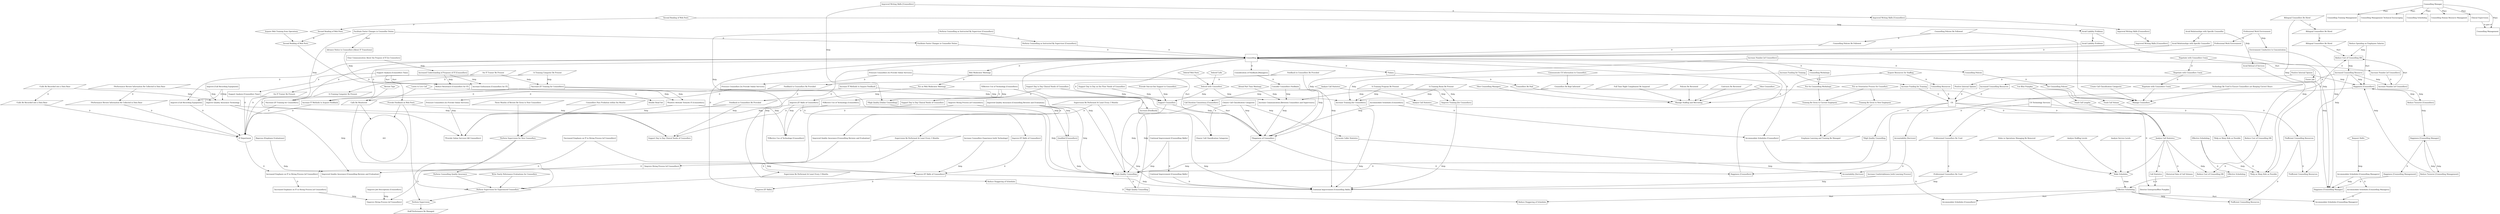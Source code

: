  digraph  RootGraph {
  "Counselling" [width="0.875", height="0.875", pos="1619.25688307701,731.349186032171", fillcolor="#FFFFFF", label=Counselling, shape=box];
  "*Increase [IT Training for Counsellors]" [width="0.959270745673519", height="0.576656078653515", pos="1451.81368741387,519.348962344013", fillcolor="#FFFFFF", label="*Increase [IT Training for Counsellors]", shape=box];
  "IT Department" [width="0.915667358132369", height="0.891300179474155", pos="1700.72878198553,492.014348075039", fillcolor="#FFFFFF", label="IT Department", shape=ellipse];
  "Improve [IT Skills]" [width="0.816179286622626", height="0.490638069621911", pos="1295.39017679009,485.07121165667", fillcolor="#FFFFFF", label="Improve [IT Skills]", shape=box];
  "Improve [IT Skills of Counsellors]" [width="0.919900666933361", height="0.552989146950475", pos="1089.49704055733,453.169923198647", fillcolor="#FFFFFF", label="Improve [IT Skills of Counsellors]", shape=box];
  "*Increase [IT Training for Counsellors]1" [width="0.905511811023621", height="0.544339429169917", pos="1265.24507205339,382.122570836619", fillcolor="#FFFFFF", label="*Increase [IT Training for Counsellors]", shape=box];
  "Improve [IT Skills of Counsellors]1" [width="0.919900666933361", height="0.552989146950475", pos="1483.51278858882,1037.10693107266", fillcolor="#FFFFFF", label="Improve [IT Skills of Counsellors]", shape=box];
  "*Effective Use of Technology [Counsellors]" [width="0.984251968503938", height="0.591673292575998", pos="1541.6230248093,1227.09328052036", fillcolor="#FFFFFF", label="*Effective Use of Technology [Counsellors]", shape=box];
  "*Positive Attitude Towards IT [Counsellors]" [width="1.0236220472441", height="0.615340224279038", pos="1663.51278858882,1220.78619390619", fillcolor="#FFFFFF", label="*Positive Attitude Towards IT [Counsellors]", shape=box];
  "Increase Enthusiasm [Counsellors for IT]" [width="1.0186791781544", height="0.64811838458254", pos="1735.61830986852,1167.56572146524", fillcolor="#FFFFFF", label="Increase Enthusiasm [Counsellors for IT]", shape=box];
  "Reduce Resistance [Counsellors for IT]" [width="0.866141732283465", height="0.551068866808621", pos="1596.89861536048,1156.23117926801", fillcolor="#FFFFFF", label="Reduce Resistance [Counsellors for IT]", shape=box];
  "Increased Emphasis on IT in Hiring Process [of Counsellors]" [width="1.22047244094488", height="0.733674882794237", pos="947.764757092761,545.877835133468", fillcolor="#FFFFFF", label="Increased Emphasis on IT in Hiring Process [of Counsellors]", shape=box];
  "!Increased Emphasis on IT in Hiring Process [of Counsellors]" [width="1.08267716535433", height="0.650840621833598", pos="480.04822165969,550.366062591409", fillcolor="#FFFFFF", label="!Increased Emphasis on IT in Hiring Process [of Counsellors]", shape=box];
  "!Improve Job Descriptions [Counsellors]" [width="0.998640824413675", height="0.600323010356554", pos="347.719199224892,664.064329312879", fillcolor="#FFFFFF", label="!Improve Job Descriptions [Counsellors]", shape=box];
  "!Improve Hiring Process [of Counsellors]" [width="0.984251968503937", height="0.591673292575998", pos="502.725387014021,644.613991494041", fillcolor="#FFFFFF", label="!Improve Hiring Process [of Counsellors]", shape=box];
  "Increase Training [for Counsellors]" [width="0.905511811023622", height="0.544339429169918", pos="1236.89861536048,220.547767687013", fillcolor="#FFFFFF", label="Increase Training [for Counsellors]", shape=box];
  "!Increased Emphasis on IT in Hiring Process [of Counsellors]1" [width="1.08267716535433", height="0.650840621833598", pos="969.733261029769,300.164146662092", fillcolor="#FFFFFF", label="!Increased Emphasis on IT in Hiring Process [of Counsellors]", shape=box];
  "Improved Quality Assurance [Counselling Reviews and Evaluation]" [width="1.14364106313317", height="0.6874884633227", pos="829.386793620978,1199.05511811024", fillcolor="#FFFFFF", label="Improved Quality Assurance [Counselling Reviews and Evaluation]", shape=box];
  "*High Quality Counselling" [width="0.78740157480315", height="0.473338634060798", pos="1095.16633189591,1408.54292016545", fillcolor="#FFFFFF", label="*High Quality Counselling", shape=box];
  "Continual Improvement [Counselling Skills]" [width="1.07738098189399", height="0.647656873762635", pos="1171.70176496678,441.896430126659", fillcolor="#FFFFFF", label="Continual Improvement [Counselling Skills]", shape=box];
  "!Improve Hiring Process [of Counsellors]1" [width="0.984251968503937", height="0.591673292575998", pos="916.583654730556,930.913204092466", fillcolor="#FFFFFF", label="!Improve Hiring Process [of Counsellors]", shape=box];
  "Qualified [Counsellors]" [width="0.816179286622626", height="0.490638069621911", pos="985.651148419049,1304.28381008187", fillcolor="#FFFFFF", label="Qualified [Counsellors]", shape=box];
  "Continual Improvement [Counselling Skills]1" [width="1.07738098189399", height="0.647656873762635", pos="1066.819875203,875.597217528234", fillcolor="#FFFFFF", label="Continual Improvement [Counselling Skills]", shape=box];
  "Improve [Call Recording Equipment]" [width="0.982385329531612", height="0.590551181102362", pos="1022.81566832598,705.518477370754", fillcolor="#FFFFFF", label="Improve [Call Recording Equipment]", shape=box];
  "Improve [Call Recording Equipment]1" [width="0.982385329531612", height="0.590551181102362", pos="695.481292525832,942.211390756581", fillcolor="#FFFFFF", label="Improve [Call Recording Equipment]", shape=box];
  "Improve Quality Assurance Technology" [width="1.01265635252895", height="0.608748305842383", pos="674.923414018896,1129.9937962005", fillcolor="#FFFFFF", label="Improve Quality Assurance Technology", shape=box];
  "Improved Quality Assurance [Counselling Reviews and Evaluation]1" [width="1.14364106313317", height="0.6874884633227", pos="596.268694100635,1193.07753248886", fillcolor="#FFFFFF", label="Improved Quality Assurance [Counselling Reviews and Evaluation]", shape=box];
  "Support Analysis [Counsellors Time]" [width="0.984251968503936", height="0.591673292575997", pos="1786.819875203,1030.12580251766", fillcolor="#FFFFFF", label="Support Analysis [Counsellors Time]", shape=box];
  "Support Analysis [Counsellors Time]1" [width="0.984251968503936", height="0.591673292575997", pos="1798.15845788016,670.125802517663", fillcolor="#FFFFFF", label="Support Analysis [Counsellors Time]", shape=box];
  "Increase Counsellors Experience [with Technology]" [width="0.984251968503937", height="0.591673292575998", pos="1038.47341851008,203.786193906187", fillcolor="#FFFFFF", label="Increase Counsellors Experience [with Technology]", shape=box];
  "Rigorous [Employee Evaluations]" [width="0.905511811023622", height="0.544339429169918", pos="604.772631108509,1122.4576909915", fillcolor="#FFFFFF", label="Rigorous [Employee Evaluations]", shape=box];
  "Increase Communication [Between Counsellors and Supervisors]" [width="1.18110236220472", height="0.710007951091197", pos="1270.10547912771,1224.5184539182", fillcolor="#FFFFFF", label="Increase Communication [Between Counsellors and Supervisors]", shape=box];
  "*Happiness of Counsellors" [width="0.919900666933359", height="0.552989146950474", pos="1215.12077402804,1371.7252992594", fillcolor="#FFFFFF", label="*Happiness of Counsellors", shape=box];
  "Consideration of Feedback [Managers]" [width="0.984251968503933", height="0.591673292575996", pos="1300.67814291953,753.707453748707", fillcolor="#FFFFFF", label="Consideration of Feedback [Managers]", shape=box];
  "Consider Counsellors Feedback" [width="0.905511811023623", height="0.544339429169918", pos="1217.66453424582,886.997794253267", fillcolor="#FFFFFF", label="Consider Counsellors Feedback", shape=box];
  "Increase Comfortableness [with Learning Process]" [width="0.816179286622626", height="0.490638069621911", pos="1012.96160748646,256.989365132082", fillcolor="#FFFFFF", label="Increase Comfortableness [with Learning Process]", shape=box];
  "Pressure Counsellors [to Provide Online Services]" [width="0.982385329531611", height="0.590551181102362", pos="1501.06190217195,1145.1968503937", fillcolor="#FFFFFF", label="Pressure Counsellors [to Provide Online Services]", shape=box];
  "*Provide Online Services [All Counsellors] " [width="0.984251968503937", height="0.591673292575997", pos="1572.8041271715,1021.62186550979", fillcolor="#FFFFFF", label="*Provide Online Services [All Counsellors] ", shape=box];
  "Pressure Counsellors [to Provide Online Services]1" [width="0.982385329531611", height="0.590551181102362", pos="1314.78417226299,1261.10902855186", fillcolor="#FFFFFF", label="Pressure Counsellors [to Provide Online Services]", shape=box];
  "*Effective Use of Technology [Counsellors]1" [width="0.984251968503938", height="0.591673292575998", pos="1289.33956024237,1307.84028608211", fillcolor="#FFFFFF", label="*Effective Use of Technology [Counsellors]", shape=box];
  "Improved Writing Skills [Counsellors]" [width="0.816179286622626", height="0.490638069621911", pos="1405.94135789246,626.803495121237", fillcolor="#FFFFFF", label="Improved Writing Skills [Counsellors]", shape=box];
  "Improved Writing Skills [Counsellors]1" [width="0.816179286622626", height="0.490638069621911", pos="1230.19332639639,417.039715593678", fillcolor="#FFFFFF", label="Improved Writing Skills [Counsellors]", shape=box];
  "Improved Writing Skills [Counsellors]2" [width="0.816179286622626", height="0.490638069621911", pos="1134.85137126599,878.431863197526", fillcolor="#FFFFFF", label="Improved Writing Skills [Counsellors]", shape=box];
  "*High Quality [Online Counselling]" [width="0.816179286622626", height="0.490638069621911", pos="1128.14608230191,1241.92160535746", fillcolor="#FFFFFF", label="*High Quality [Online Counselling]", shape=box];
  "Increased Understanding of Purposes of IT [Counsellors]" [width="0.816179286622626", height="0.490638069621911", pos="1628.07971772268,1073.36731788799", fillcolor="#FFFFFF", label="Increased Understanding of Purposes of IT [Counsellors]", shape=box];
  "Advance Notice to Counsellors [About IT Transitions]" [width="0.816179286622626", height="0.490638069621911", pos="1786.819875203,1093.86493406367", fillcolor="#FFFFFF", label="Advance Notice to Counsellors [About IT Transitions]", shape=box];
  "Clear Communication About the Purpose of IT [to Counselors]" [width="0.89491944410294", height="0.537971933027991", pos="1690.44192244709,1019.68861656606", fillcolor="#FFFFFF", label="Clear Communication About the Purpose of IT [to Counselors]", shape=box];
  "Accommodate Schedules [Counsellors]" [width="1.01302968032341", height="0.608972728137111", pos="1172.08309017592,916.036404039708", fillcolor="#FFFFFF", label="Accommodate Schedules [Counsellors]", shape=box];
  "Effective Scheduling" [width="0.816179286622626", height="0.490638069621911", pos="664.527303524866,530.07874015748", fillcolor="#FFFFFF", label="Effective Scheduling", shape=box];
  "Accommodate Schedules [Counselling Managers]" [width="1.01302968032341", height="0.608972728137111", pos="783.736633483008,266.902545771991", fillcolor="#FFFFFF", label="Accommodate Schedules [Counselling Managers]", shape=box];
  "Accommodate Schedules [Counsellors]1" [width="1.01302968032341", height="0.608972728137111", pos="808.485794088341,459.658451283802", fillcolor="#FFFFFF", label="Accommodate Schedules [Counsellors]", shape=box];
  "Effective Scheduling1" [width="0.816179286622626", height="0.490638069621911", pos="961.937985439217,898.274382882565", fillcolor="#FFFFFF", label="Effective Scheduling", shape=box];
  "*Help as Many Kids as Possible" [width="0.816179286622626", height="0.490638069621911", pos="887.201200412142,1329.14052461485", fillcolor="#FFFFFF", label="*Help as Many Kids as Possible", shape=box];
  "Perform Counselling as Instructed By Supervisor [Counsellors]" [width="0.816179286622626", height="0.490638069621911", pos="1403.10671222317,798.406687966727", fillcolor="#FFFFFF", label="Perform Counselling as Instructed By Supervisor [Counsellors]", shape=box];
  "Perform Counselling as Instructed By Supervisor [Counsellors]1" [width="0.816179286622626", height="0.490638069621911", pos="1303.13146337968,988.983044299888", fillcolor="#FFFFFF", label="Perform Counselling as Instructed By Supervisor [Counsellors]", shape=box];
  "Environment Conductive to Concentration" [width="0.816179286622626", height="0.490638069621911", pos="1587.3586807271,308.668083669966", fillcolor="#FFFFFF", label="Environment Conductive to Concentration", shape=box];
  "Happiness [Counselling Manager]" [width="0.816179286622626", height="0.490638069621911", pos="1539.39681771039,411.678718537885", fillcolor="#FFFFFF", label="Happiness [Counselling Manager]", shape=box];
  "Professional Work Environment" [width="0.816179286622626", height="0.490638069621911", pos="1638.38230277435,359.03660922657", fillcolor="#FFFFFF", label="Professional Work Environment", shape=box];
  "Professional Work Environment1" [width="0.816179286622626", height="0.490638069621911", pos="1649.39558461493,592.787747089741", fillcolor="#FFFFFF", label="Professional Work Environment", shape=box];
  "Reduce Staggering of Schedules" [width="0.816179286622626", height="0.490638069621911", pos="1282.25294606914,643.156272646344", fillcolor="#FFFFFF", label="Reduce Staggering of Schedules", shape=box];
  "Reduce Staggering of Schedules1" [width="0.816179286622626", height="0.490638069621911", pos="824.838995687732,422.709006932261", fillcolor="#FFFFFF", label="Reduce Staggering of Schedules", shape=box];
  "Increase [Feedback]" [width="0.816179286622626", height="0.490638069621911", pos="1175.57240826157,305.178341510034", fillcolor="#FFFFFF", label="Increase [Feedback]", shape=box];
  "Increase IT Methods to Acquire Feedback" [width="0.816179286622626", height="0.490638069621911", pos="1495.88736889149,478.091727336806", fillcolor="#FFFFFF", label="Increase IT Methods to Acquire Feedback", shape=box];
  "Increase IT Methods to Acquire Feedback1" [width="0.855549365362783", height="0.490638069621911", pos="1308.14608230191,308.668083669966", fillcolor="#FFFFFF", label="Increase IT Methods to Acquire Feedback", shape=box];
  "Provide One-on-One Support to Counsellors" [width="0.78125", height="0.5", pos="837.435032683312,1142.05391044162", fillcolor="#FFFFFF", label="Provide One-on-One Support to Counsellors", sides="6", shape=polygon];
  "Support Counsellors" [width="0.78740157480315", height="0.473338634060798", pos="1032.8041271715,1258.30669969301", fillcolor="#FFFFFF", label="Support Counsellors", shape=box];
  "Calls Be Monitored " [width="0.812499999999998", height="0.5", pos="537.983353143459,940.051127969854", fillcolor="#FFFFFF", label="Calls Be Monitored ", shape=parallelogram];
  "441" [width="5.41671916010499", height="5.41671916010499", pos="553.160347643942,1032.09139075658", fillcolor="#E8EEF7", shape=circle];
  "Track Call Lengths" [width="0.78125", height="0.5", pos="766.568890951029,335.17202067784", fillcolor="#FFFFFF", label="Track Call Lengths", sides="6", shape=polygon];
  "Analyze Call Statistics" [width="0.78125", height="0.5", pos="768.960623234493,512.762571858943", fillcolor="#FFFFFF", label="Analyze Call Statistics", sides="6", shape=polygon];
  "Track Call Volume" [width="0.78125", height="0.5", pos="689.590544494336,314.337375008549", fillcolor="#FFFFFF", label="Track Call Volume", sides="6", shape=polygon];
  "Perform Supervision for New Counsellors" [width="0.78125", height="0.5", pos="573.370072053391,1052.33737500855", fillcolor="#FFFFFF", label="Perform Supervision for New Counsellors", sides="6", shape=polygon];
  "Perform Counselling Quality Assurance" [width="0.78125", height="0.5", pos="533.685032683312,1105.20351674083", fillcolor="#FFFFFF", label="Perform Counselling Quality Assurance", sides="6", shape=polygon];
  "Supervision Be Performed At Least Every 3 Months" [width="0.812499999999998", height="0.5", pos="669.065938195123,903.943674221147", fillcolor="#FFFFFF", label="Supervision Be Performed At Least Every 3 Months", shape=parallelogram];
  "Perform Supervision for Experienced Counsellors" [width="0.78125", height="0.5", pos="480.269678352603,1046.66808366997", fillcolor="#FFFFFF", label="Perform Supervision for Experienced Counsellors", sides="6", shape=polygon];
  "Supervision Be Performed At Least Every 3 Months1" [width="0.812499999999998", height="0.5", pos="1032.8041271715,427.723201780203", fillcolor="#FFFFFF", label="Supervision Be Performed At Least Every 3 Months", shape=parallelogram];
  "Review Tape" [width="0.78125", height="0.5", pos="527.348530898914,874.875685964275", fillcolor="#FFFFFF", label="Review Tape", sides="6", shape=polygon];
  "Listen to Live Call" [width="0.78125", height="0.5", pos="578.372152946158,874.875685964275", fillcolor="#FFFFFF", label="Listen to Live Call", sides="6", shape=polygon];
  "Double Head Set" [width="0.8125", height="0.5078125", pos="622.684048431344,651.660209654218", fillcolor="#FFFFFF", label="Double Head Set", shape=box];
  "Feedback to Counsellors Be Provided" [width="0.812499999999998", height="0.5", pos="632.215544494336,875.597217528234", fillcolor="#FFFFFF", label="Feedback to Counsellors Be Provided", shape=parallelogram];
  "Feedback to Counsellors Be Provided1" [width="0.812499999999998", height="0.5", pos="1000.71948150221,396.542099417998", fillcolor="#FFFFFF", label="Feedback to Counsellors Be Provided", shape=parallelogram];
  "Second Reading of Web Posts" [width="0.78125", height="0.5", pos="471.322827958903,876.589343512486", fillcolor="#FFFFFF", label="Second Reading of Web Posts", sides="6", shape=polygon];
  "Provide Feedback on Web Posts" [width="0.78125", height="0.5", pos="440.584638982525,972.967296268392", fillcolor="#FFFFFF", label="Provide Feedback on Web Posts", sides="6", shape=polygon];
  "Debrief Calls" [width="0.78125", height="0.5", pos="1174.31495394315,973.817689969179", fillcolor="#FFFFFF", label="Debrief Calls", sides="6", shape=polygon];
  "Debrief with Counsellors" [width="0.78125", height="0.5", pos="1166.25393032111,1048.51060335501", fillcolor="#FFFFFF", label="Debrief with Counsellors", sides="6", shape=polygon];
  "Debrief Web Posts" [width="0.78125", height="0.5", pos="1109.56101693528,969.140524614848", fillcolor="#FFFFFF", label="Debrief Web Posts", sides="6", shape=polygon];
  "Acquire Web Training from Operations" [width="0.78125", height="0.5", pos="417.464560242367,928.463359260518", fillcolor="#FFFFFF", label="Acquire Web Training from Operations", sides="6", shape=polygon];
  "Counselling Workshops" [width="0.8125", height="0.5078125", pos="1457.09743425812,603.471233276266", fillcolor="#FFFFFF", label="Counselling Workshops", shape=box];
  "Put On Counselling Workshops" [width="0.78125", height="0.5", pos="1296.64763110851,346.510603355006", fillcolor="#FFFFFF", label="Put On Counselling Workshops", sides="6", shape=polygon];
  "Web Moderator Meetings" [width="0.8125", height="0.5078125", pos="1668.66830039985,850.085406504612", fillcolor="#FFFFFF", label="Web Moderator Meetings", shape=box];
  "Put on Web Moderator Meetings" [width="0.78125", height="0.5", pos="1665.15156811638,952.1326505991", fillcolor="#FFFFFF", label="Put on Web Moderator Meetings", sides="6", shape=polygon];
  "Counselling Policies" [width="0.8125", height="0.5078125", pos="1603.47145000615,845.689491150281", fillcolor="#FFFFFF", label="Counselling Policies", shape=box];
  "Set Counselling Policies" [width="0.78125", height="0.5", pos="1347.22833976993,1098.542099418", fillcolor="#FFFFFF", label="Set Counselling Policies", sides="6", shape=polygon];
  "Second Reading of Web Posts1" [width="0.78125", height="0.5", pos="1440.77164685654,311.502729339258", fillcolor="#FFFFFF", label="Second Reading of Web Posts", sides="6", shape=polygon];
  "Avoid Liability Problems" [width="0.816179286622626", height="0.490638069621911", pos="1597.88837914001,371.338582677165", fillcolor="#FFFFFF", label="Avoid Liability Problems", shape=box];
  "Avoid Liability Problems1" [width="0.816179286622626", height="0.490638069621911", pos="1594.5013192729,580.138971431294", fillcolor="#FFFFFF", label="Avoid Liability Problems", shape=box];
  "Accommodate Schedules [Counselling Managers]1" [width="1.01302968032341", height="0.608972728137111", pos="1168.48579408834,23.123018212936", fillcolor="#FFFFFF", label="Accommodate Schedules [Counselling Managers]", shape=box];
  "Accommodate Schedules [Counselling Managers]2" [width="1.01302968032341", height="0.608972728137111", pos="1441.3744287586,268.983044299888", fillcolor="#FFFFFF", label="Accommodate Schedules [Counselling Managers]", shape=box];
  "Request Shifts" [width="0.78125", height="0.5", pos="1534.31495394315,199.109028551856", fillcolor="#FFFFFF", label="Request Shifts", sides="6", shape=polygon];
  "Second Reading of Web Posts2" [width="0.78125", height="0.5", pos="1372.74015079355,389.880682095163", fillcolor="#FFFFFF", label="Second Reading of Web Posts", sides="6", shape=polygon];
  "Training Be Given to New Employees" [width="0.78125", height="0.5", pos="1106.72637126599,242.479107292014", fillcolor="#FFFFFF", label="Training Be Given to New Employees", sides="6", shape=polygon];
  "Employee Learning and Training Be Managed" [width="0.812499999999998", height="0.5", pos="1134.04248700173,312.803149606299", fillcolor="#FFFFFF", label="Employee Learning and Training Be Managed", shape=parallelogram];
  "Training Be Given to Current Employees" [width="0.78125", height="0.5", pos="1166.25393032111,244.463359260518", fillcolor="#FFFFFF", label="Training Be Given to Current Employees", sides="6", shape=polygon];
  "Put on Orientation Process for Cousellors" [width="0.78125", height="0.5", pos="1134.62991457308,177.282256898313", fillcolor="#FFFFFF", label="Put on Orientation Process for Cousellors", sides="6", shape=polygon];
  "!Improve Training [for Counsellors]" [width="0.816179286622626", height="0.490638069621911", pos="1035.63877284079,161.266508866817", fillcolor="#FFFFFF", label="!Improve Training [for Counsellors]", shape=box];
  "!A Training Room Be Present" [width="0.812499999999998", height="0.5", pos="1088.59349725024,105.565721465242", fillcolor="#FFFFFF", label="!A Training Room Be Present", shape=parallelogram];
  "!A Training Program Be Present" [width="0.812499999999998", height="0.5", pos="1173.63286732898,119.738949811699", fillcolor="#FFFFFF", label="!A Training Program Be Present", shape=parallelogram];
  "!An IT Trainer Be Present" [width="0.812499999999998", height="0.5", pos="1299.26082008489,203.786193906187", fillcolor="#FFFFFF", label="!An IT Trainer Be Present", shape=parallelogram];
  "!A Training Computer Be Present" [width="0.812499999999998", height="0.5", pos="1278.51475709276,159.423989181777", fillcolor="#FFFFFF", label="!A Training Computer Be Present", shape=parallelogram];
  "Improved Writing Skills [Counsellors]3" [width="0.816179286622626", height="0.490638069621911", pos="1224.52403505781,566.620839575478", fillcolor="#FFFFFF", label="Improved Writing Skills [Counsellors]", shape=box];
  "Improve [IT Skills of Counsellors]2" [width="0.919900666933361", height="0.552989146950475", pos="1063.98522953371,626.083309025419", fillcolor="#FFFFFF", label="Improve [IT Skills of Counsellors]", shape=box];
  "Continual Improvement [Counselling Skills]2" [width="1.07738098189399", height="0.647656873762635", pos="1150.95992125984,625.509916529472", fillcolor="#FFFFFF", label="Continual Improvement [Counselling Skills]", shape=box];
  "Feedback to Counsellors Be Provided2" [width="0.812499999999998", height="0.5", pos="731.428142919533,711.187768709337", fillcolor="#FFFFFF", label="Feedback to Counsellors Be Provided", shape=parallelogram];
  "Supervision Be Performed At Least Every 3 Months2" [width="0.812499999999998", height="0.5", pos="782.451764966777,742.368871071541", fillcolor="#FFFFFF", label="Supervision Be Performed At Least Every 3 Months", shape=parallelogram];
  "Analyze Staffing Levels" [width="0.812499999999998", height="0.5", pos="612.529691726136,314.906518709337", fillcolor="#FFFFFF", label="Analyze Staffing Levels", shape=parallelogram];
  "Make Schedules" [width="0.78125", height="0.5", pos="636.175190163627,419.219264772329", fillcolor="#FFFFFF", label="Make Schedules", sides="6", shape=polygon];
  "Analyze Service Levels" [width="0.812499999999998", height="0.5", pos="648.414534245822,273.11811023622", fillcolor="#FFFFFF", label="Analyze Service Levels", shape=parallelogram];
  "Holes in Operations Managing Be Removed" [width="0.812499999999998", height="0.5", pos="551.9745736159,332.906518709337", fillcolor="#FFFFFF", label="Holes in Operations Managing Be Removed", shape=parallelogram];
  "Full Time Night Complement Be Acquired" [width="0.812499999999998", height="0.5", pos="359.062001187249,514.605091543982", fillcolor="#FFFFFF", label="Full Time Night Complement Be Acquired", shape=parallelogram];
  "Manage Staffing and Recruiting " [width="0.78125", height="0.521822331242047", pos="369.275583864414,613.752900193105", fillcolor="#FFFFFF", label="Manage Staffing and Recruiting ", sides="6", shape=polygon];
  "Policies Be Reviewed" [width="0.812499999999998", height="0.5", pos="413.947827958903,527.927926189652", fillcolor="#FFFFFF", label="Policies Be Reviewed", shape=parallelogram];
  "Contracts Be Reviewed" [width="0.812499999999998", height="0.5", pos="426.189953943155,582.636587606974", fillcolor="#FFFFFF", label="Contracts Be Reviewed", shape=parallelogram];
  "!Hire Counsellors" [width="0.78125", height="0.5", pos="307.356292525832,532.605091543982", fillcolor="#FFFFFF", label="!Hire Counsellors", sides="6", shape=polygon];
  "!Hire Counselling Managers" [width="0.78125", height="0.5", pos="301.244087801422,578.951548236896", fillcolor="#FFFFFF", label="!Hire Counselling Managers", sides="6", shape=polygon];
  "Happiness [Counsellors]" [width="0.816179286622626", height="0.490638069621911", pos="383.670268903785,811.055463625174", fillcolor="#FFFFFF", label="Happiness [Counsellors]", shape=box];
  "Reduce Turnover [Counsellors]" [width="0.816179286622626", height="0.490638069621911", pos="393.163969691187,716.510257840068", fillcolor="#FFFFFF", label="Reduce Turnover [Counsellors]", shape=box];
  "Happiness [Counsellors]1" [width="0.816179286622626", height="0.490638069621911", pos="1455.16633189591,802.5515266173", fillcolor="#FFFFFF", label="Happiness [Counsellors]", shape=box];
  "Happiness [Counselling Manager]1" [width="0.816179286622626", height="0.490638069621911", pos="447.068471253695,785.543652601552", fillcolor="#FFFFFF", label="Happiness [Counselling Manager]", shape=box];
  "Reduce Turnover [Counselling Management]" [width="0.816179286622626", height="0.490638069621911", pos="302.455308273864,742.02206886369", fillcolor="#FFFFFF", label="Reduce Turnover [Counselling Management]", shape=box];
  "Happiness [Counselling Management]" [width="0.816179286622626", height="0.490638069621911", pos="1282.25294606914,526.935800205399", fillcolor="#FFFFFF", label="Happiness [Counselling Management]", shape=box];
  "Accommodate Schedules [Counsellors]2" [width="1.01302968032341", height="0.608972728137111", pos="1270.53303818283,716.857060047919", fillcolor="#FFFFFF", label="Accommodate Schedules [Counsellors]", shape=box];
  "Effective Scheduling2" [width="0.816179286622626", height="0.490638069621911", pos="852.422801962357,724.705900565153", fillcolor="#FFFFFF", label="Effective Scheduling", shape=box];
  "!Improve Hiring Process [of Counsellors]2" [width="0.984251968503937", height="0.591673292575998", pos="779.103339769926,793.392493118785", fillcolor="#FFFFFF", label="!Improve Hiring Process [of Counsellors]", shape=box];
  "Write Yearly Peformance Evaluations for Counsellors" [width="0.78125", height="0.5", pos="392.395662604572,1023.99091831564", fillcolor="#FFFFFF", label="Write Yearly Peformance Evaluations for Counsellors", sides="6", shape=polygon];
  "Perform Supervision" [width="0.78125", height="0.5", pos="462.818890951029,1113.70745374871", fillcolor="#FFFFFF", label="Perform Supervision", sides="6", shape=polygon];
  "Staff Performance Be Managed" [width="0.812499999999998", height="0.5", pos="514.967512998273,1187.40824115028", fillcolor="#FFFFFF", label="Staff Performance Be Managed", shape=parallelogram];
  "Counsellors Pass Probation within Six Months" [width="0.812499999999998", height="0.5", pos="631.187985439218,1028.66808366997", fillcolor="#FFFFFF", label="Counsellors Pass Probation within Six Months", shape=parallelogram];
  "Three Months of Review Be Given to New Counsellors" [width="0.812499999999998", height="0.5", pos="629.380898825044,979.486981307762", fillcolor="#FFFFFF", label="Three Months of Review Be Given to New Counsellors", shape=parallelogram];
  "Professional Counsellors Be Used" [width="0.812499999999998", height="0.5", pos="970.441922447092,218.951548236896", fillcolor="#FFFFFF", label="Professional Counsellors Be Used", shape=parallelogram];
  "!Calls Be Recorded into a Data Base" [width="0.812499999999998", height="0.5", pos="716.227355517958,985.156272646344", fillcolor="#FFFFFF", label="!Calls Be Recorded into a Data Base", shape=parallelogram];
  "!Performance Review Information Be Collected in Data Base" [width="0.812499999999998", height="0.5", pos="721.89664685654,1021.15627264634", fillcolor="#FFFFFF", label="!Performance Review Information Be Collected in Data Base", shape=parallelogram];
  "!Performance Review Information Be Collected in Data Base1" [width="0.812499999999998", height="0.5", pos="1280.32184370693,606.305878945557", fillcolor="#FFFFFF", label="!Performance Review Information Be Collected in Data Base", shape=parallelogram];
  "!Calls Be Recorded into a Data Base1" [width="0.812499999999998", height="0.5", pos="1284.18404843134,566.620839575478", fillcolor="#FFFFFF", label="!Calls Be Recorded into a Data Base", shape=parallelogram];
  "Communicate CS Information to Counsellors" [width="0.78125", height="0.5", pos="970.220465754178,978.636587606974", fillcolor="#FFFFFF", label="Communicate CS Information to Counsellors", sides="6", shape=polygon];
  "Counsellors Be Kept Informed" [width="0.812499999999998", height="0.5", pos="974.18011142347,1055.17202067784", fillcolor="#FFFFFF", label="Counsellors Be Kept Informed", shape=parallelogram];
  "Support Day to Day Clinical Needs of Counsellors" [width="0.816179286622626", height="0.490638069621911", pos="790.060597237947,1031.50272933926", fillcolor="#FFFFFF", label="Support Day to Day Clinical Needs of Counsellors", shape=box];
  "Support Day to Day Clinical Needs of Counsellors1" [width="0.816179286622626", height="0.490638069621911", pos="719.957105923953,1071.84286519998", fillcolor="#FFFFFF", label="Support Day to Day Clinical Needs of Counsellors", shape=box];
  "Support Day to Day Clinical Needs of Counsellors2" [width="0.816179286622626", height="0.490638069621911", pos="857.056095675438,1040.66176283777", fillcolor="#FFFFFF", label="Support Day to Day Clinical Needs of Counsellors", shape=box];
  "Support Day to Day on the Floor Needs of Counsellors" [width="0.816179286622626", height="0.490638069621911", pos="947.764757092761,1244.10115453611", fillcolor="#FFFFFF", label="Support Day to Day on the Floor Needs of Counsellors", shape=box];
  "Increase Number [of Counsellors]" [width="0.841160509453046", height="0.505655283544395", pos="854.221450006147,996.291265115911", fillcolor="#FFFFFF", label="Increase Number [of Counsellors]", shape=box];
  "Attend Part Time Meetings" [width="0.78125", height="0.5", pos="1342.00196181717,1160.90430414241", fillcolor="#FFFFFF", label="Attend Part Time Meetings", sides="6", shape=polygon];
  "Manage Counsellors" [width="0.78125", height="0.5", pos="1169.0885759904,1193.07753248886", fillcolor="#FFFFFF", label="Manage Counsellors", sides="6", shape=polygon];
  "Use Blue Pumpkin" [width="0.78125", height="0.5", pos="717.937001187249,236.809815953431", fillcolor="#FFFFFF", label="Use Blue Pumpkin", sides="6", shape=polygon];
  "Director Enterprise/Blue Pumpkin" [width="0.875", height="0.875", pos="686.977355517958,93.2350128038247", fillcolor="#FFFFFF", label="Director Enterprise/Blue Pumpkin", shape=box];
  "Call Statistics" [width="0.78740157480315", height="0.5078125", pos="604.772631108509,189.61296555973", fillcolor="#FFFFFF", label="Call Statistics", shape=box];
  "Analyze Call Statistics1" [width="0.78125", height="0.5", pos="902.188969691186,707.360997055793", fillcolor="#FFFFFF", label="Analyze Call Statistics", sides="6", shape=polygon];
  "Analyze Call Statistics2" [width="0.78125", height="0.5", pos="1004.6791271715,885.09328052036", fillcolor="#FFFFFF", label="Analyze Call Statistics", sides="6", shape=polygon];
  "Call Duration Consistency [Counsellors]" [width="0.816179286622626", height="0.490638069621911", pos="1029.96948150221,1006.64601480628", fillcolor="#FFFFFF", label="Call Duration Consistency [Counsellors]", shape=box];
  "Clearer Call Classification Catagories" [width="0.959270745673521", height="0.576656078653516", pos="1542.52234883119,839.663922973934", fillcolor="#FFFFFF", label="Clearer Call Classification Catagories", shape=box];
  "Avoid Relationships with Specific Counsellor" [width="0.816179286622626", height="0.490638069621911", pos="1477.84349725024,835.912178158155", fillcolor="#FFFFFF", label="Avoid Relationships with Specific Counsellor", shape=box];
  "Improved Quality Assurance [Counselling Reviews and Evaluation]2" [width="1.14364106313317", height="0.6874884633227", pos="732.331686226619,1222.18621552578", fillcolor="#FFFFFF", label="Improved Quality Assurance [Counselling Reviews and Evaluation]", shape=box];
  "Technology Be Used to Ensure Counsellors are Keeping Correct Hours" [width="0.812499999999998", height="0.486220472440946", pos="1042.21160748646,1170.40036713453", fillcolor="#FFFFFF", label="Technology Be Used to Ensure Counsellors are Keeping Correct Hours", shape=parallelogram];
  "Increase Number [of Counsellors]1" [width="0.841160509453046", height="0.505655283544395", pos="761.577466941428,868.732209997801", fillcolor="#FFFFFF", label="Increase Number [of Counsellors]", shape=box];
  "Increase Number [of Counsellors]2" [width="0.841160509453046", height="0.505655283544395", pos="480.947545681585,729.391358916935", fillcolor="#FFFFFF", label="Increase Number [of Counsellors]", shape=box];
  "Acquire Resources for Staffing" [width="0.78125", height="0.5", pos="190.69290669906,698.006666347132", fillcolor="#FFFFFF", label="Acquire Resources for Staffing", sides="6", shape=polygon];
  "Counselling Resources" [width="0.8125", height="0.5078125", pos="152.810216910695,687.035486203374", fillcolor="#FFFFFF", label="Counselling Resources", shape=box];
  "CS" [width="0.875", height="0.875", pos="92.0602169106932,1083.56698226637", fillcolor="#FFFFFF", label=CS, shape=box];
  "*High Quality Counselling1" [width="0.78740157480315", height="0.473338634060798", pos="653.398957068173,1366.02323512608", fillcolor="#FFFFFF", label="*High Quality Counselling", shape=box];
  "Facilitate Faster Changes in Counsellor Duties" [width="0.816179286622626", height="0.490638069621911", pos="1736.83225078125,972.63026677478", fillcolor="#FFFFFF", label="Facilitate Faster Changes in Counsellor Duties", shape=box];
  "*Help as Many Kids as Possible1" [width="0.816179286622626", height="0.490638069621911", pos="688.013353143459,1336.98936513208", fillcolor="#FFFFFF", label="*Help as Many Kids as Possible", shape=box];
  "*Effective Use of Technology [Counsellors]2" [width="0.984251968503938", height="0.591673292575998", pos="1452.33168622662,1295.12477658335", fillcolor="#FFFFFF", label="*Effective Use of Technology [Counsellors]", shape=box];
  "Facilitate Faster Changes in Counsellor Duties1" [width="0.816179286622626", height="0.490638069621911", pos="1740.42954686883,844.41611516603", fillcolor="#FFFFFF", label="Facilitate Faster Changes in Counsellor Duties", shape=box];
  "Pressure Counsellors [to Provide Online Services]2" [width="0.982385329531611", height="0.590551181102362", pos="1435.32381221087,1232.76257185894", fillcolor="#FFFFFF", label="Pressure Counsellors [to Provide Online Services]", shape=box];
  "Avoid Refusal of Services" [width="0.816179286622626", height="0.490638069621911", pos="936.426174415595,1148.37829827084", fillcolor="#FFFFFF", label="Avoid Refusal of Services", shape=box];
  "Avoid Relationships with Specific Counsellor1" [width="0.816179286622626", height="0.490638069621911", pos="1320.13933739543,1022.34369584074", fillcolor="#FFFFFF", label="Avoid Relationships with Specific Counsellor", shape=box];
  "Clearer Call Classification Catagories1" [width="0.959270745673521", height="0.576656078653516", pos="1329.92392363434,1060.76628517866", fillcolor="#FFFFFF", label="Clearer Call Classification Catagories", shape=box];
  "Create Call Classification Catagories" [width="0.78125", height="0.5", pos="1103.8917255967,1028.66808366997", fillcolor="#FFFFFF", label="Create Call Classification Catagories", sides="6", shape=polygon];
  "Accurate Caller Statistics" [width="0.816179286622626", height="0.490638069621911", pos="1018.63089882504,1131.3704242551", fillcolor="#FFFFFF", label="Accurate Caller Statistics", shape=box];
  "Accountability [Services]" [width="0.816179286622626", height="0.490638069621911", pos="701.150583864414,1297.95942225264", fillcolor="#FFFFFF", label="Accountability [Services]", shape=box];
  "Accountability [Services]1" [width="0.816179286622626", height="0.490638069621911", pos="850.350806711354,1278.1169025676", fillcolor="#FFFFFF", label="Accountability [Services]", shape=box];
  "Reduce Cost of Counselling HR" [width="0.816179286622626", height="0.490638069621911", pos="537.933799587858,398.758465593678", fillcolor="#FFFFFF", label="Reduce Cost of Counselling HR", shape=box];
  "Reduce Cost of Counselling HR1" [width="0.816179286622626", height="0.490638069621911", pos="135.257447631648,449.745270643893", fillcolor="#FFFFFF", label="Reduce Cost of Counselling HR", shape=box];
  "Negotiate with Counsellors Union" [width="0.78125", height="0.5", pos="1248.45865473056,936.116902567604", fillcolor="#FFFFFF", label="Negotiate with Counsellors Union", sides="6", shape=polygon];
  "Easier Job" [width="0.816179286622626", height="0.490638069621911", pos="1527.83112167198,263.968849451946", fillcolor="#FFFFFF", label="Easier Job", shape=box];
  "Negotiate with Counsellors Union1" [width="0.78125", height="0.5", pos="1423.07488857653,442.145616158831", fillcolor="#FFFFFF", label="Negotiate with Counsellors Union", sides="6", shape=polygon];
  "Negotiate with Counsellors Union2" [width="0.78125", height="0.5", pos="1458.22243425812,353.030288394376", fillcolor="#FFFFFF", label="Negotiate with Counsellors Union", sides="6", shape=polygon];
  "Reduce Cost of Counselling HR2" [width="0.816179286622626", height="0.490638069621911", pos="206.88623978222,570.11058173541", fillcolor="#FFFFFF", label="Reduce Cost of Counselling HR", shape=box];
  "Bilingual Counsellors Be Hired" [width="0.812499999999998", height="0.5", pos="494.221450006147,689.502729339258", fillcolor="#FFFFFF", label="Bilingual Counsellors Be Hired", shape=parallelogram];
  "Bilingual Counsellors Be Hired1" [width="0.812499999999998", height="0.5", pos="776.782473628194,827.408241150281", fillcolor="#FFFFFF", label="Bilingual Counsellors Be Hired", shape=parallelogram];
  "Bilingual Counsellors Be Hired2" [width="0.812499999999998", height="0.5", pos="871.229324021895,956.809815953431", fillcolor="#FFFFFF", label="Bilingual Counsellors Be Hired", shape=parallelogram];
  "Counselling Policies Be Followed" [width="0.812499999999998", height="0.5", pos="1343.71160748646,787.723201780203", fillcolor="#FFFFFF", label="Counselling Policies Be Followed", shape=parallelogram];
  "Counselling Policies Be Followed1" [width="0.812499999999998", height="0.5", pos="1281.34940276205,960.636587606974", fillcolor="#FFFFFF", label="Counselling Policies Be Followed", shape=parallelogram];
  "!An IT Trainer Be Present1" [width="0.812499999999998", height="0.5", pos="1516.62499331323,60.2113907565807", fillcolor="#FFFFFF", label="!An IT Trainer Be Present", shape=parallelogram];
  "!A Training Computer Be Present1" [width="0.812499999999998", height="0.5", pos="1400.40452087229,54.542099417998", fillcolor="#FFFFFF", label="!A Training Computer Be Present", shape=parallelogram];
  "Increase Funding for Training" [width="0.816179286622626", height="0.490638069621911", pos="285.493668104089,1047.85550686437", fillcolor="#FFFFFF", label="Increase Funding for Training", shape=box];
  "Increase Funding for Training1" [width="0.816179286622626", height="0.490638069621911", pos="976.111213785674,359.03660922657", fillcolor="#FFFFFF", label="Increase Funding for Training", shape=box];
  "Reduce Spending on Employees Salaries" [width="0.816179286622626", height="0.490638069621911", pos="284.457670478588,689.165699845646", fillcolor="#FFFFFF", label="Reduce Spending on Employees Salaries", shape=box];
  "Increased Counselling Resources" [width="0.816179286622626", height="0.490638069621911", pos="226.955872828499,950.261395703239", fillcolor="#FFFFFF", label="Increased Counselling Resources", shape=box];
  "Increased Counselling Resource" [width="0.816179286622626", height="0.490638069621911", pos="253.276568116383,784.888556110911", fillcolor="#FFFFFF", label="Increased Counselling Resource", shape=box];
  "*Salary" [width="0.8125", height="0.5078125", pos="1277.48719803764,680.006666347132", fillcolor="#FFFFFF", label="*Salary", shape=box];
  "Counsellors Be Paid" [width="0.78125", height="0.5", pos="502.946843706934,604.463359260518", fillcolor="#FFFFFF", label="Counsellors Be Paid", sides="6", shape=polygon];
  "Positive Internal Opinion" [width="0.816179286622626", height="0.490638069621911", pos="170.035846081433,908.95786906909", fillcolor="#FFFFFF", label="Positive Internal Opinion", shape=box];
  "Positive Internal Opinion1" [width="0.816179286622626", height="0.490638069621911", pos="209.720885451512,744.548420250192", fillcolor="#FFFFFF", label="Positive Internal Opinion", shape=box];
  "*Sufficient Counselling Resources" [width="0.816179286622626", height="0.490638069621911", pos="342.949231908205,410.715327764455", fillcolor="#FFFFFF", label="*Sufficient Counselling Resources", shape=box];
  "*Sufficient Counselling Resources1" [width="0.816179286622626", height="0.490638069621911", pos="273.119087801422,495.099601352554", fillcolor="#FFFFFF", label="*Sufficient Counselling Resources", shape=box];
  "CS Technology Services" [width="0.875", height="0.875", pos="374.847434258115,282.837375008549", fillcolor="#FFFFFF", label="CS Technology Services", shape=box];
  "*Sufficient Counselling Resources2" [width="0.816179286622626", height="0.490638069621911", pos="547.043720097181,469.587790328932", fillcolor="#FFFFFF", label="*Sufficient Counselling Resources", shape=box];
  "Professional Counsellors Be Used1" [width="0.812499999999998", height="0.5", pos="507.491135045517,145.250760835321", fillcolor="#FFFFFF", label="Professional Counsellors Be Used", shape=parallelogram];
  "Historical Data of Call Volumes" [width="0.8125", height="0.5078125", pos="844.813969691186,105.846971465242", fillcolor="#FFFFFF", label="Historical Data of Call Volumes", shape=box];
  "Counselling Manager" [width="0.875", height="0.875", pos="1480.67814291953,399.376745087289", fillcolor="#FFFFFF", label="Counselling Manager", shape=box];
  "Counselling Training Management" [width="0.875", height="0.875", pos="931.075780714808,255.128713591226", fillcolor="#FFFFFF", label="Counselling Training Management", shape=box];
  "Counselling Management Technical Encouraging" [width="0.875", height="0.875", pos="1611.39074134473,1274.96335926052", fillcolor="#FFFFFF", label="Counselling Management Technical Encouraging", shape=box];
  "Counselling Scheduling" [width="0.875", height="0.875", pos="565.563156293065,522.508880914061", fillcolor="#FFFFFF", label="Counselling Scheduling", shape=box];
  "Counselling Human Resource Managment" [width="0.875", height="0.875", pos="284.776568116383,830.561784457368", fillcolor="#FFFFFF", label="Counselling Human Resource Managment", shape=box];
  "Clinical Supervision" [width="0.875", height="0.875", pos="419.729436410725,1158.02135525561", fillcolor="#FFFFFF", label="Clinical Supervision", shape=box];
  "Counselling Management" [width="0.875", height="0.875", pos="989.965544494336,1433.70351674083", fillcolor="#FFFFFF", label="Counselling Management", shape=box];
  "*High Quality Counselling2" [width="0.78740157480315", height="0.473338634060798", pos="1406.1684712537,844.756726259259", fillcolor="#FFFFFF", label="*High Quality Counselling", shape=box];
  "Counselling"->"*Increase [IT Training for Counsellors]" [label=D];
  "*Increase [IT Training for Counsellors]"->"IT Department" [label=D];
  "Improve [IT Skills]"->"Counselling" [label=D];
  "Improve [IT Skills of Counsellors]"->"Improve [IT Skills]" [label=D];
  "*Increase [IT Training for Counsellors]1"->"*Increase [IT Training for Counsellors]" [label=D];
  "Improve [IT Skills of Counsellors]1"->"*Effective Use of Technology [Counsellors]" [label=Help];
  "*Positive Attitude Towards IT [Counsellors]"->"*Effective Use of Technology [Counsellors]" [label=Help];
  "Increase Enthusiasm [Counsellors for IT]"->"*Positive Attitude Towards IT [Counsellors]" [label=Help];
  "Reduce Resistance [Counsellors for IT]"->"*Positive Attitude Towards IT [Counsellors]" [label=Help];
  "IT Department"->"Increased Emphasis on IT in Hiring Process [of Counsellors]" [label=D];
  "Increased Emphasis on IT in Hiring Process [of Counsellors]"->"!Increased Emphasis on IT in Hiring Process [of Counsellors]" [label=D];
  "!Improve Job Descriptions [Counsellors]"->"!Improve Hiring Process [of Counsellors]" [label=Help];
  "*Increase [IT Training for Counsellors]1"->"Improve [IT Skills of Counsellors]" [label=Help];
  "*Increase [IT Training for Counsellors]1"->"Increase Training [for Counsellors]" [label=Help];
  "!Increased Emphasis on IT in Hiring Process [of Counsellors]1"->"Improve [IT Skills of Counsellors]" [label=Help];
  "!Increased Emphasis on IT in Hiring Process [of Counsellors]"->"!Improve Hiring Process [of Counsellors]" [label=Help];
  "Improved Quality Assurance [Counselling Reviews and Evaluation]"->"*High Quality Counselling" [label=Help];
  "Increase Training [for Counsellors]"->"Continual Improvement [Counselling Skills]" [label=Help];
  "!Improve Hiring Process [of Counsellors]1"->"Qualified [Counsellors]" [label=Help];
  "Continual Improvement [Counselling Skills]1"->"*High Quality Counselling" [label=Help];
  "Counselling"->"Improve [Call Recording Equipment]" [label=D];
  "Improve [Call Recording Equipment]"->"IT Department" [label=D];
  "Improve [Call Recording Equipment]1"->"Improve Quality Assurance Technology" [label=Help];
  "Improve [Call Recording Equipment]1"->"Improve [Call Recording Equipment]" [label=D];
  "Improve Quality Assurance Technology"->"Improved Quality Assurance [Counselling Reviews and Evaluation]1" [label=Help];
  "Support Analysis [Counsellors Time]"->"Support Analysis [Counsellors Time]1" [label=D];
  "Support Analysis [Counsellors Time]1"->"IT Department" [label=D];
  "Increase Counsellors Experience [with Technology]"->"Improve [IT Skills of Counsellors]" [label=Help];
  "Rigorous [Employee Evaluations]"->"Improved Quality Assurance [Counselling Reviews and Evaluation]1" [label=Help];
  "Increase Communication [Between Counsellors and Supervisors]"->"*Happiness of Counsellors" [label=Help];
  "Counselling"->"Consideration of Feedback [Managers]" [label=D];
  "Consideration of Feedback [Managers]"->"Consider Counsellors Feedback" [label=D];
  "Consider Counsellors Feedback"->"Increase Communication [Between Counsellors and Supervisors]" [label=Help];
  "Consider Counsellors Feedback"->"*Happiness of Counsellors" [label=Help];
  "*Happiness of Counsellors"->"*High Quality Counselling" [label=Help];
  "Increase Comfortableness [with Learning Process]"->"Continual Improvement [Counselling Skills]" [label=Help];
  "Pressure Counsellors [to Provide Online Services]"->"*Provide Online Services [All Counsellors] " [label=Help];
  "Improve [IT Skills of Counsellors]1"->"*Provide Online Services [All Counsellors] " [label=Help];
  "*Positive Attitude Towards IT [Counsellors]"->"*Provide Online Services [All Counsellors] " [label=Help];
  "Pressure Counsellors [to Provide Online Services]1"->"*Happiness of Counsellors" [label=Hurt];
  "*Effective Use of Technology [Counsellors]1"->"*High Quality Counselling" [label=Help];
  "Improved Writing Skills [Counsellors]"->"Counselling" [label=D];
  "Improved Writing Skills [Counsellors]1"->"Improved Writing Skills [Counsellors]" [label=D];
  "Improved Writing Skills [Counsellors]2"->"*High Quality [Online Counselling]" [label=Help];
  "*High Quality [Online Counselling]"->"*High Quality Counselling" [label=Help];
  "*Effective Use of Technology [Counsellors]1"->"*High Quality [Online Counselling]" [label=Help];
  "Increased Understanding of Purposes of IT [Counsellors]"->"Reduce Resistance [Counsellors for IT]" [label=Help];
  "Support Analysis [Counsellors Time]"->"Increase Enthusiasm [Counsellors for IT]" [label=Hurt];
  "Support Analysis [Counsellors Time]"->"Reduce Resistance [Counsellors for IT]" [label=Hurt];
  "Advance Notice to Counsellors [About IT Transitions]"->"Reduce Resistance [Counsellors for IT]" [label=Help];
  "Clear Communication About the Purpose of IT [to Counselors]"->"Increased Understanding of Purposes of IT [Counsellors]" [label=Help];
  "Increased Understanding of Purposes of IT [Counsellors]"->"Increase Enthusiasm [Counsellors for IT]" [label=Help];
  "Qualified [Counsellors]"->"*High Quality Counselling" [label=Help];
  "Improved Quality Assurance [Counselling Reviews and Evaluation]"->"Qualified [Counsellors]" [label=Help];
  "Accommodate Schedules [Counsellors]"->"*Happiness of Counsellors" [label=Help];
  "Effective Scheduling"->"Accommodate Schedules [Counselling Managers]" [label=Hurt];
  "Effective Scheduling"->"Accommodate Schedules [Counsellors]1" [label=Hurt];
  "Effective Scheduling1"->"*Help as Many Kids as Possible" [label=Help];
  "Perform Counselling as Instructed By Supervisor [Counsellors]"->"Counselling" [label=D];
  "Perform Counselling as Instructed By Supervisor [Counsellors]1"->"Perform Counselling as Instructed By Supervisor [Counsellors]" [label=D];
  "Perform Counselling as Instructed By Supervisor [Counsellors]1"->"*High Quality Counselling" [label=Help];
  "Environment Conductive to Concentration"->"Happiness [Counselling Manager]" [label=Help];
  "Professional Work Environment"->"Environment Conductive to Concentration" [label=Help];
  "Professional Work Environment"->"Professional Work Environment1" [label=D];
  "Professional Work Environment1"->"Counselling" [label=D];
  "Counselling"->"Reduce Staggering of Schedules" [label=D];
  "Reduce Staggering of Schedules"->"Reduce Staggering of Schedules1" [label=D];
  "Increase [Feedback]"->"Continual Improvement [Counselling Skills]" [label=Help];
  "Counselling"->"Increase IT Methods to Acquire Feedback" [label=D];
  "Increase IT Methods to Acquire Feedback1"->"Increase IT Methods to Acquire Feedback" [label=D];
  "Increase IT Methods to Acquire Feedback"->"IT Department" [label=D];
  "Increase IT Methods to Acquire Feedback1"->"Increase [Feedback]" [label=Help];
  "Provide One-on-One Support to Counsellors"->"Support Counsellors" [label=Help];
  "Calls Be Monitored "->"441";
  "Track Call Lengths"->"Analyze Call Statistics";
  "Track Call Volume"->"Analyze Call Statistics";
  "Perform Supervision for New Counsellors"->"Perform Counselling Quality Assurance";
  "Supervision Be Performed At Least Every 3 Months"->"Perform Supervision for Experienced Counsellors";
  "Supervision Be Performed At Least Every 3 Months1"->"Continual Improvement [Counselling Skills]" [label=Help];
  "Review Tape"->"Calls Be Monitored ";
  "Listen to Live Call"->"Calls Be Monitored ";
  "Listen to Live Call"->"Double Head Set" [label=D];
  "Feedback to Counsellors Be Provided"->"Perform Supervision for New Counsellors";
  "Feedback to Counsellors Be Provided1"->"Continual Improvement [Counselling Skills]" [label=Help];
  "Second Reading of Web Posts"->"Provide Feedback on Web Posts";
  "Debrief Calls"->"Debrief with Counsellors";
  "Debrief Web Posts"->"Debrief with Counsellors";
  "Acquire Web Training from Operations"->"Second Reading of Web Posts";
  "Counselling Workshops"->"Put On Counselling Workshops" [label=D];
  "Counselling"->"Counselling Workshops" [label=D];
  "Web Moderator Meetings"->"Put on Web Moderator Meetings" [label=D];
  "Counselling"->"Web Moderator Meetings" [label=D];
  "Counselling Policies"->"Set Counselling Policies" [label=D];
  "Counselling"->"Counselling Policies" [label=D];
  "Second Reading of Web Posts1"->"Avoid Liability Problems" [label=Help];
  "Avoid Liability Problems1"->"Counselling" [label=D];
  "Avoid Liability Problems"->"Avoid Liability Problems1" [label=D];
  "Avoid Liability Problems"->"Happiness [Counselling Manager]" [label=Help];
  "Accommodate Schedules [Counselling Managers]1"->"Accommodate Schedules [Counselling Managers]" [label=D];
  "Accommodate Schedules [Counselling Managers]2"->"Accommodate Schedules [Counselling Managers]1" [label=D];
  "Accommodate Schedules [Counselling Managers]2"->"Happiness [Counselling Manager]" [label=Help];
  "Request Shifts"->"Accommodate Schedules [Counselling Managers]2" [label=Help];
  "Second Reading of Web Posts2"->"Second Reading of Web Posts" [label=D];
  "Second Reading of Web Posts1"->"Second Reading of Web Posts2" [label=D];
  "Training Be Given to New Employees"->"Employee Learning and Training Be Managed";
  "Training Be Given to Current Employees"->"Employee Learning and Training Be Managed";
  "Put on Orientation Process for Cousellors"->"Training Be Given to New Employees";
  "Put on Orientation Process for Cousellors"->"Training Be Given to Current Employees";
  "Put On Counselling Workshops"->"Training Be Given to Current Employees";
  "Improve [IT Skills of Counsellors]"->"Continual Improvement [Counselling Skills]" [label=Help];
  "!Improve Training [for Counsellors]"->"Continual Improvement [Counselling Skills]" [label=Help];
  "!A Training Room Be Present"->"!Improve Training [for Counsellors]" [label=Help];
  "!A Training Program Be Present"->"!Improve Training [for Counsellors]" [label=Help];
  "!A Training Program Be Present"->"Increase Training [for Counsellors]" [label=Help];
  "!A Training Room Be Present"->"Increase Training [for Counsellors]" [label=Help];
  "!An IT Trainer Be Present"->"*Increase [IT Training for Counsellors]1" [label=Help];
  "!A Training Computer Be Present"->"*Increase [IT Training for Counsellors]1" [label=Help];
  "!Increased Emphasis on IT in Hiring Process [of Counsellors]1"->"Increased Emphasis on IT in Hiring Process [of Counsellors]" [label=D];
  "Improved Writing Skills [Counsellors]2"->"Improved Writing Skills [Counsellors]3" [label=D];
  "Improve [IT Skills of Counsellors]2"->"Improve [IT Skills of Counsellors]" [label=D];
  "Continual Improvement [Counselling Skills]2"->"Continual Improvement [Counselling Skills]" [label=D];
  "Continual Improvement [Counselling Skills]1"->"Continual Improvement [Counselling Skills]2" [label=D];
  "Feedback to Counsellors Be Provided1"->"Feedback to Counsellors Be Provided2" [label=D];
  "Feedback to Counsellors Be Provided2"->"Feedback to Counsellors Be Provided" [label=D];
  "Supervision Be Performed At Least Every 3 Months2"->"Supervision Be Performed At Least Every 3 Months" [label=D];
  "Supervision Be Performed At Least Every 3 Months1"->"Supervision Be Performed At Least Every 3 Months2" [label=D];
  "Improve [IT Skills of Counsellors]1"->"Improve [IT Skills of Counsellors]2" [label=D];
  "Analyze Staffing Levels"->"Make Schedules";
  "Analyze Service Levels"->"Make Schedules";
  "Analyze Call Statistics"->"Make Schedules";
  "Holes in Operations Managing Be Removed"->"Make Schedules";
  "Full Time Night Complement Be Acquired"->"Manage Staffing and Recruiting ";
  "Policies Be Reviewed"->"Manage Staffing and Recruiting ";
  "Contracts Be Reviewed"->"Manage Staffing and Recruiting ";
  "!Hire Counsellors"->"Manage Staffing and Recruiting ";
  "!Hire Counselling Managers"->"Manage Staffing and Recruiting ";
  "Happiness [Counsellors]"->"Reduce Turnover [Counsellors]" [label=Help];
  "Happiness [Counsellors]"->"Happiness [Counsellors]1" [label=D];
  "Happiness [Counsellors]1"->"Counselling" [label=D];
  "Happiness [Counselling Manager]1"->"Reduce Turnover [Counselling Management]" [label=Help];
  "Happiness [Counselling Manager]1"->"Happiness [Counselling Management]" [label=D];
  "Happiness [Counselling Management]"->"Happiness [Counselling Manager]" [label=D];
  "Effective Scheduling"->"Reduce Staggering of Schedules1" [label=Hurt];
  "Make Schedules"->"Effective Scheduling" [label=Make];
  "Accommodate Schedules [Counsellors]2"->"Accommodate Schedules [Counsellors]1" [label=D];
  "Accommodate Schedules [Counsellors]"->"Accommodate Schedules [Counsellors]2" [label=D];
  "Effective Scheduling2"->"Effective Scheduling" [label=D];
  "Effective Scheduling1"->"Effective Scheduling2" [label=D];
  "!Improve Hiring Process [of Counsellors]2"->"!Improve Hiring Process [of Counsellors]" [label=D];
  "!Improve Hiring Process [of Counsellors]1"->"!Improve Hiring Process [of Counsellors]2" [label=D];
  "*Happiness of Counsellors"->"Happiness [Counsellors]1" [label=D];
  "Reduce Turnover [Counselling Management]"->"Happiness [Counselling Manager]1" [label=Help];
  "Reduce Turnover [Counsellors]"->"Happiness [Counsellors]" [label=Help];
  "Reduce Turnover [Counselling Management]"->"Happiness [Counsellors]" [label=Help];
  "Reduce Turnover [Counsellors]"->"Happiness [Counselling Manager]1" [label=Help];
  "Write Yearly Peformance Evaluations for Counsellors"->"Perform Supervision for Experienced Counsellors";
  "Provide Feedback on Web Posts"->"Perform Supervision for Experienced Counsellors";
  "Perform Supervision"->"Staff Performance Be Managed";
  "Perform Counselling Quality Assurance"->"Perform Supervision for Experienced Counsellors";
  "Calls Be Monitored "->"Perform Supervision for Experienced Counsellors";
  "Perform Supervision for Experienced Counsellors"->"Perform Supervision";
  "Perform Supervision for New Counsellors"->"Perform Supervision";
  "Provide Feedback on Web Posts"->"441";
  "Counsellors Pass Probation within Six Months"->"Perform Supervision for New Counsellors";
  "Three Months of Review Be Given to New Counsellors"->"Perform Supervision for New Counsellors";
  "Professional Counsellors Be Used"->"Continual Improvement [Counselling Skills]" [label=Help];
  "!Calls Be Recorded into a Data Base"->"Improve Quality Assurance Technology" [label=Help];
  "!Performance Review Information Be Collected in Data Base"->"Improve Quality Assurance Technology" [label=Help];
  "!Performance Review Information Be Collected in Data Base"->"!Performance Review Information Be Collected in Data Base1" [label=D];
  "!Calls Be Recorded into a Data Base"->"!Calls Be Recorded into a Data Base1" [label=D];
  "!Performance Review Information Be Collected in Data Base1"->"IT Department" [label=D];
  "!Calls Be Recorded into a Data Base1"->"IT Department" [label=D];
  "Communicate CS Information to Counsellors"->"Counsellors Be Kept Informed";
  "Support Day to Day Clinical Needs of Counsellors"->"Support Day to Day Clinical Needs of Counsellors1" [label=D];
  "Support Day to Day Clinical Needs of Counsellors2"->"Support Day to Day Clinical Needs of Counsellors" [label=D];
  "Support Day to Day on the Floor Needs of Counsellors"->"Support Counsellors" [label=Help];
  "Support Day to Day Clinical Needs of Counsellors2"->"Support Counsellors" [label=Help];
  "Support Counsellors"->"*Happiness of Counsellors" [label=Help];
  "Support Counsellors"->"*High Quality Counselling" [label=Help];
  "Increase Number [of Counsellors]"->"*Happiness of Counsellors" [label=Help];
  "Counsellors Be Kept Informed"->"Increase Communication [Between Counsellors and Supervisors]" [label=Help];
  "Attend Part Time Meetings"->"Increase Communication [Between Counsellors and Supervisors]" [label=Help];
  "Set Counselling Policies"->"Manage Counsellors";
  "Counsellors Be Kept Informed"->"Manage Counsellors";
  "Debrief with Counsellors"->"Increase Communication [Between Counsellors and Supervisors]" [label=Help];
  "Debrief with Counsellors"->"Support Counsellors" [label=Help];
  "Use Blue Pumpkin"->"Track Call Volume";
  "Use Blue Pumpkin"->"Track Call Lengths";
  "Use Blue Pumpkin"->"Director Enterprise/Blue Pumpkin" [label=D];
  "Call Statistics"->"Director Enterprise/Blue Pumpkin" [label=D];
  "Analyze Call Statistics1"->"Analyze Call Statistics" [label=D];
  "Analyze Call Statistics2"->"Analyze Call Statistics1" [label=D];
  "Analyze Call Statistics2"->"Call Duration Consistency [Counsellors]" [label=Help];
  "Call Duration Consistency [Counsellors]"->"*High Quality Counselling" [label=Help];
  "Call Duration Consistency [Counsellors]"->"*Happiness of Counsellors" [label=Hurt];
  "Counselling"->"Clearer Call Classification Catagories" [label=D];
  "Avoid Relationships with Specific Counsellor"->"Counselling" [label=D];
  "Improved Quality Assurance [Counselling Reviews and Evaluation]2"->"Improved Quality Assurance [Counselling Reviews and Evaluation]1" [label=D];
  "Improved Quality Assurance [Counselling Reviews and Evaluation]"->"Improved Quality Assurance [Counselling Reviews and Evaluation]2" [label=D];
  "Technology Be Used to Ensure Counsellors are Keeping Correct Hours"->"Manage Counsellors";
  "Increase Number [of Counsellors]"->"Increase Number [of Counsellors]1" [label=D];
  "Increase Number [of Counsellors]1"->"Increase Number [of Counsellors]2" [label=D];
  "Acquire Resources for Staffing"->"Counselling Resources" [label=D];
  "Acquire Resources for Staffing"->"Manage Staffing and Recruiting ";
  "Counselling Resources"->"CS" [label=D];
  "*High Quality Counselling1"->"*High Quality Counselling" [label=D];
  "CS"->"*High Quality Counselling1" [label=D];
  "Facilitate Faster Changes in Counsellor Duties"->"*Provide Online Services [All Counsellors] " [label=Help];
  "Facilitate Faster Changes in Counsellor Duties"->"Advance Notice to Counsellors [About IT Transitions]" [label=Hurt];
  "*Help as Many Kids as Possible1"->"*Help as Many Kids as Possible" [label=D];
  "CS"->"*Help as Many Kids as Possible1" [label=D];
  "*Effective Use of Technology [Counsellors]1"->"*Effective Use of Technology [Counsellors]2" [label=D];
  "*Effective Use of Technology [Counsellors]2"->"*Effective Use of Technology [Counsellors]" [label=D];
  "Facilitate Faster Changes in Counsellor Duties"->"Facilitate Faster Changes in Counsellor Duties1" [label=D];
  "Facilitate Faster Changes in Counsellor Duties1"->"Counselling" [label=D];
  "Pressure Counsellors [to Provide Online Services]1"->"Pressure Counsellors [to Provide Online Services]2" [label=D];
  "Pressure Counsellors [to Provide Online Services]2"->"Pressure Counsellors [to Provide Online Services]" [label=D];
  "Avoid Refusal of Services"->"*Help as Many Kids as Possible" [label=Help];
  "Avoid Relationships with Specific Counsellor1"->"Avoid Relationships with Specific Counsellor" [label=D];
  "Avoid Relationships with Specific Counsellor1"->"Avoid Refusal of Services" [label=Help];
  "Clearer Call Classification Catagories1"->"Clearer Call Classification Catagories" [label=D];
  "Clearer Call Classification Catagories1"->"*Happiness of Counsellors" [label=Help];
  "Create Call Classification Catagories"->"Manage Counsellors";
  "Clearer Call Classification Catagories1"->"Accurate Caller Statistics" [label=Help];
  "Accountability [Services]"->"Accountability [Services]1" [label=D];
  "Analyze Call Statistics"->"Reduce Cost of Counselling HR" [label=Help];
  "Reduce Cost of Counselling HR1"->"Reduce Cost of Counselling HR" [label=D];
  "CS"->"Reduce Cost of Counselling HR1" [label=D];
  "Negotiate with Counsellors Union"->"Manage Counsellors";
  "Easier Job"->"Happiness [Counselling Manager]" [label=Help];
  "Negotiate with Counsellors Union1"->"Negotiate with Counsellors Union" [label=D];
  "Negotiate with Counsellors Union2"->"Negotiate with Counsellors Union1" [label=D];
  "Negotiate with Counsellors Union2"->"Easier Job" [label=Hurt];
  "Analyze Call Statistics"->"Call Statistics" [label=D];
  "Reduce Cost of Counselling HR1"->"Reduce Cost of Counselling HR2" [label=D];
  "Increase Number [of Counsellors]2"->"Reduce Cost of Counselling HR2" [label=Hurt];
  "Bilingual Counsellors Be Hired"->"Reduce Cost of Counselling HR2" [label=Hurt];
  "Bilingual Counsellors Be Hired1"->"Bilingual Counsellors Be Hired" [label=D];
  "Bilingual Counsellors Be Hired2"->"Bilingual Counsellors Be Hired1" [label=D];
  "Bilingual Counsellors Be Hired2"->"*Help as Many Kids as Possible" [label=Help];
  "Counselling Policies Be Followed"->"Counselling" [label=D];
  "Counselling Policies Be Followed1"->"Manage Counsellors";
  "Counselling Policies Be Followed1"->"Counselling Policies Be Followed" [label=D];
  "!An IT Trainer Be Present"->"!An IT Trainer Be Present1" [label=D];
  "!An IT Trainer Be Present1"->"IT Department" [label=D];
  "!A Training Computer Be Present"->"!A Training Computer Be Present1" [label=D];
  "!A Training Computer Be Present1"->"IT Department" [label=D];
  "Increase Funding for Training"->"CS" [label=D];
  "Increase Funding for Training1"->"Increase Funding for Training" [label=D];
  "Increase Funding for Training1"->"Increase Training [for Counsellors]" [label=Help];
  "Reduce Spending on Employees Salaries"->"Happiness [Counsellors]" [label=Hurt];
  "Reduce Spending on Employees Salaries"->"Reduce Cost of Counselling HR2" [label=Help];
  "Increased Counselling Resources"->"CS" [label=D];
  "Increased Counselling Resource"->"Increased Counselling Resources" [label=D];
  "Reduce Cost of Counselling HR2"->"Increased Counselling Resource" [label=Help];
  "Increased Counselling Resource"->"Increase Number [of Counsellors]2" [label=Help];
  "Increased Counselling Resource"->"Happiness [Counsellors]" [label=Help];
  "Accurate Caller Statistics"->"Accountability [Services]1" [label=Help];
  "CS"->"Accountability [Services]" [label=D];
  "Put on Web Moderator Meetings"->"Improve [IT Skills of Counsellors]1" [label=Help];
  "Counselling"->"*Salary" [label=D];
  "*Salary"->"Counsellors Be Paid" [label=D];
  "Counsellors Be Paid"->"Manage Staffing and Recruiting ";
  "Positive Internal Opinion"->"CS" [label=D];
  "Positive Internal Opinion1"->"Positive Internal Opinion" [label=D];
  "Positive Internal Opinion1"->"Happiness [Counsellors]" [label=Help];
  "*Sufficient Counselling Resources"->"*Sufficient Counselling Resources1" [label=D];
  "CS Technology Services"->"*Sufficient Counselling Resources" [label=D];
  "*Sufficient Counselling Resources"->"*Sufficient Counselling Resources2" [label=D];
  "Effective Scheduling"->"*Sufficient Counselling Resources2" [label=Help];
  "Increased Counselling Resource"->"*Sufficient Counselling Resources1" [label=Help];
  "CS Technology Services"->"Professional Counsellors Be Used1" [label=D];
  "Professional Counsellors Be Used1"->"Professional Counsellors Be Used" [label=D];
  "Counselling"->"Accommodate Schedules [Counsellors]2" [label=D];
  "Improved Writing Skills [Counsellors]3"->"Improved Writing Skills [Counsellors]1" [label=D];
  "Analyze Call Statistics"->"Historical Data of Call Volumes" [label=D];
  "Provide Feedback on Web Posts"->"Support Day to Day Clinical Needs of Counsellors1" [label=Help];
  "Improve Quality Assurance Technology"->"Support Day to Day Clinical Needs of Counsellors1" [label=Help];
  "Feedback to Counsellors Be Provided"->"Support Day to Day Clinical Needs of Counsellors1" [label=Help];
  "Counselling Manager"->"Counselling Training Management" [label=Plays];
  "Counselling Manager"->"Counselling Management Technical Encouraging" [label=Plays];
  "Counselling Manager"->"Counselling Scheduling" [label=Plays];
  "Counselling Manager"->"Counselling Human Resource Managment" [label=Plays];
  "Counselling Manager"->"Clinical Supervision" [label=Plays];
  "Counselling Manager"->"Counselling Management" [label=Plays];
  "Clinical Supervision"->"Counselling Management" [label="Is part of"];
  "*High Quality Counselling"->"*High Quality Counselling2" [label=D];
  "*High Quality Counselling2"->"Counselling" [label=D];
}
